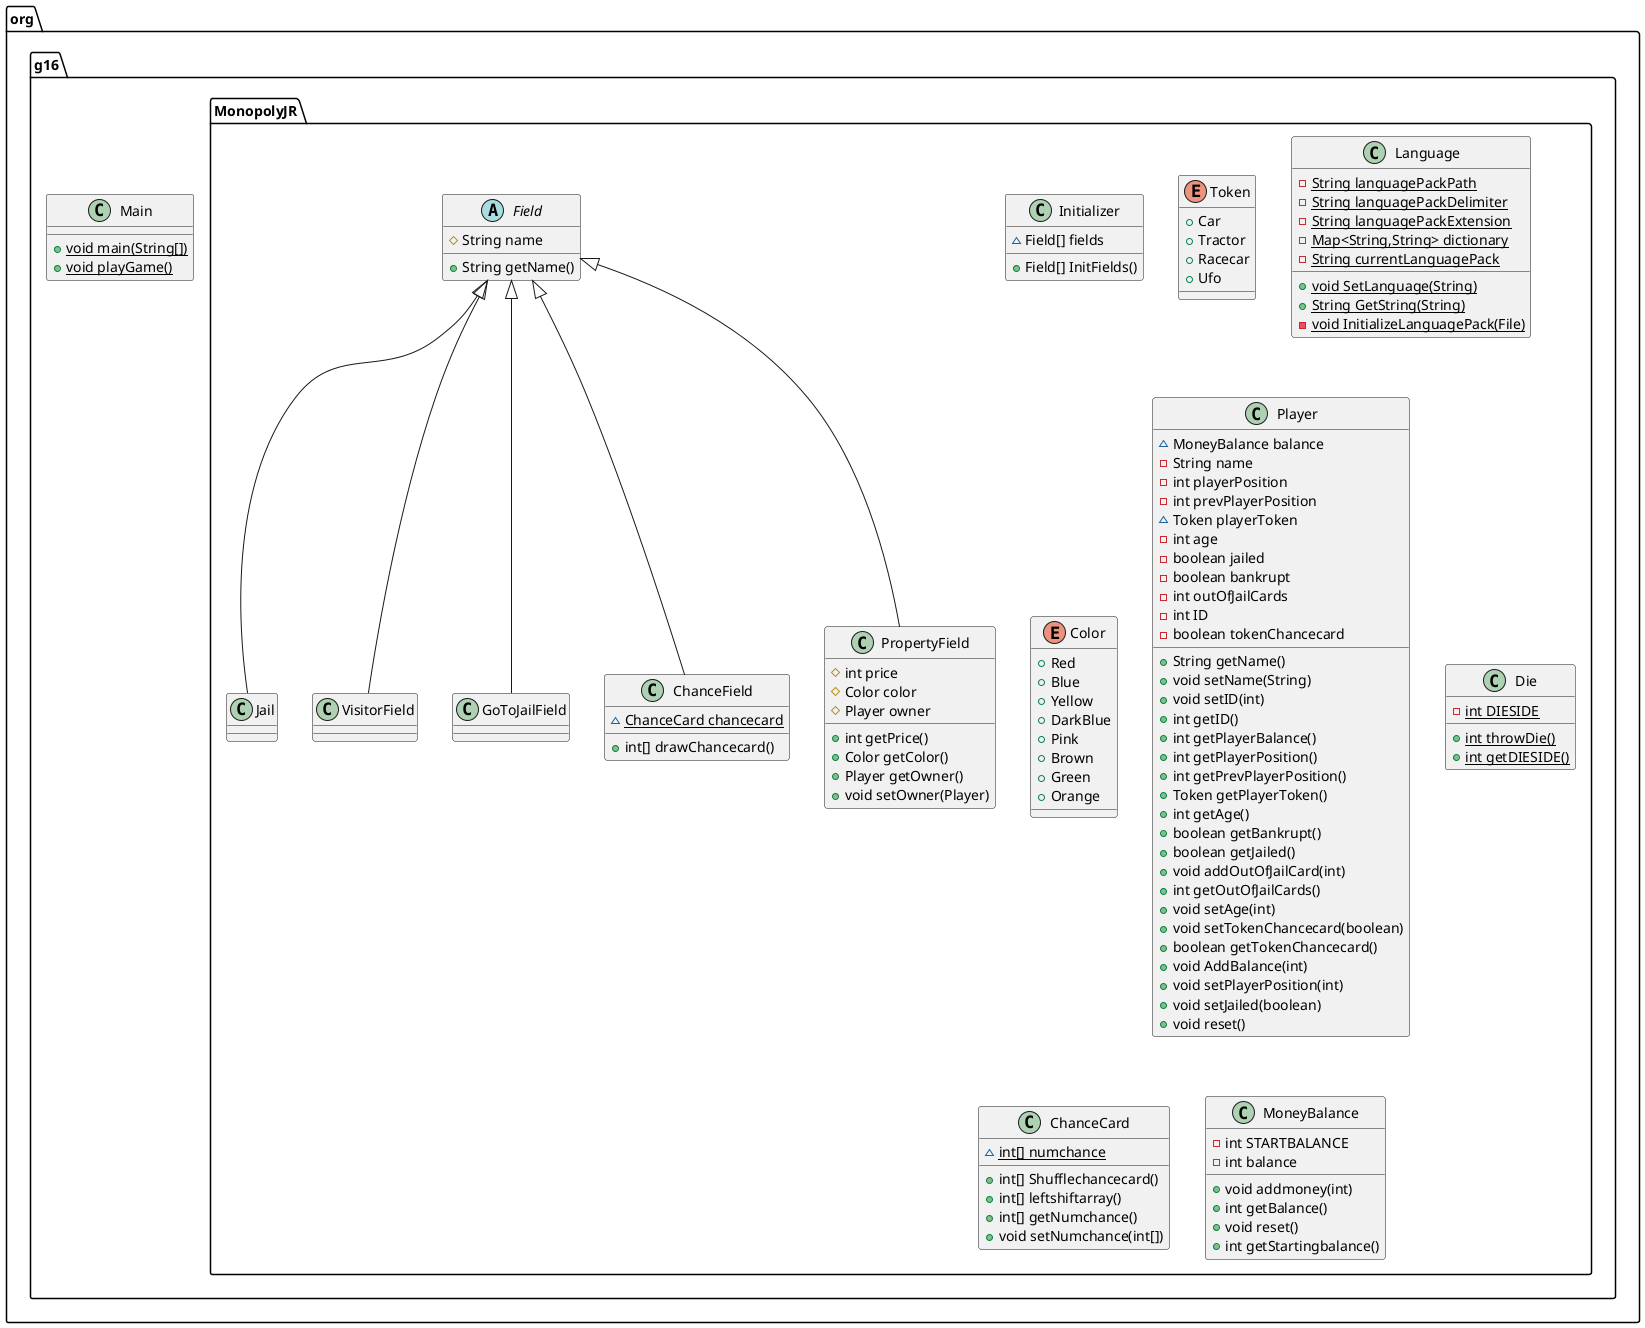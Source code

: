 @startuml
class org.g16.MonopolyJR.Jail {
}
class org.g16.MonopolyJR.Initializer {
~ Field[] fields
+ Field[] InitFields()
}
enum org.g16.MonopolyJR.Token {
+  Car
+  Tractor
+  Racecar
+  Ufo
}
class org.g16.MonopolyJR.VisitorField {
}
class org.g16.Main {
+ {static} void main(String[])
+ {static} void playGame()
}
class org.g16.MonopolyJR.GoToJailField {
}
class org.g16.MonopolyJR.Language {
- {static} String languagePackPath
- {static} String languagePackDelimiter
- {static} String languagePackExtension
- {static} Map<String,String> dictionary
- {static} String currentLanguagePack
+ {static} void SetLanguage(String)
+ {static} String GetString(String)
- {static} void InitializeLanguagePack(File)
}
enum org.g16.MonopolyJR.Color {
+  Red
+  Blue
+  Yellow
+  DarkBlue
+  Pink
+  Brown
+  Green
+  Orange
}
class org.g16.MonopolyJR.Player {
~ MoneyBalance balance
- String name
- int playerPosition
- int prevPlayerPosition
~ Token playerToken
- int age
- boolean jailed
- boolean bankrupt
- int outOfJailCards
- int ID
- boolean tokenChancecard
+ String getName()
+ void setName(String)
+ void setID(int)
+ int getID()
+ int getPlayerBalance()
+ int getPlayerPosition()
+ int getPrevPlayerPosition()
+ Token getPlayerToken()
+ int getAge()
+ boolean getBankrupt()
+ boolean getJailed()
+ void addOutOfJailCard(int)
+ int getOutOfJailCards()
+ void setAge(int)
+ void setTokenChancecard(boolean)
+ boolean getTokenChancecard()
+ void AddBalance(int)
+ void setPlayerPosition(int)
+ void setJailed(boolean)
+ void reset()
}
class org.g16.MonopolyJR.ChanceField {
~ {static} ChanceCard chancecard
+ int[] drawChancecard()
}
class org.g16.MonopolyJR.Die {
- {static} int DIESIDE
+ {static} int throwDie()
+ {static} int getDIESIDE()
}
class org.g16.MonopolyJR.ChanceCard {
~ {static} int[] numchance
+ int[] Shufflechancecard()
+ int[] leftshiftarray()
+ int[] getNumchance()
+ void setNumchance(int[])
}
class org.g16.MonopolyJR.MoneyBalance {
- int STARTBALANCE
- int balance
+ void addmoney(int)
+ int getBalance()
+ void reset()
+ int getStartingbalance()
}
class org.g16.MonopolyJR.PropertyField {
# int price
# Color color
# Player owner
+ int getPrice()
+ Color getColor()
+ Player getOwner()
+ void setOwner(Player)
}
abstract class org.g16.MonopolyJR.Field {
# String name
+ String getName()
}


org.g16.MonopolyJR.Field <|-- org.g16.MonopolyJR.Jail
org.g16.MonopolyJR.Field <|-- org.g16.MonopolyJR.VisitorField
org.g16.MonopolyJR.Field <|-- org.g16.MonopolyJR.GoToJailField
org.g16.MonopolyJR.Field <|-- org.g16.MonopolyJR.ChanceField
org.g16.MonopolyJR.Field <|-- org.g16.MonopolyJR.PropertyField
@enduml
